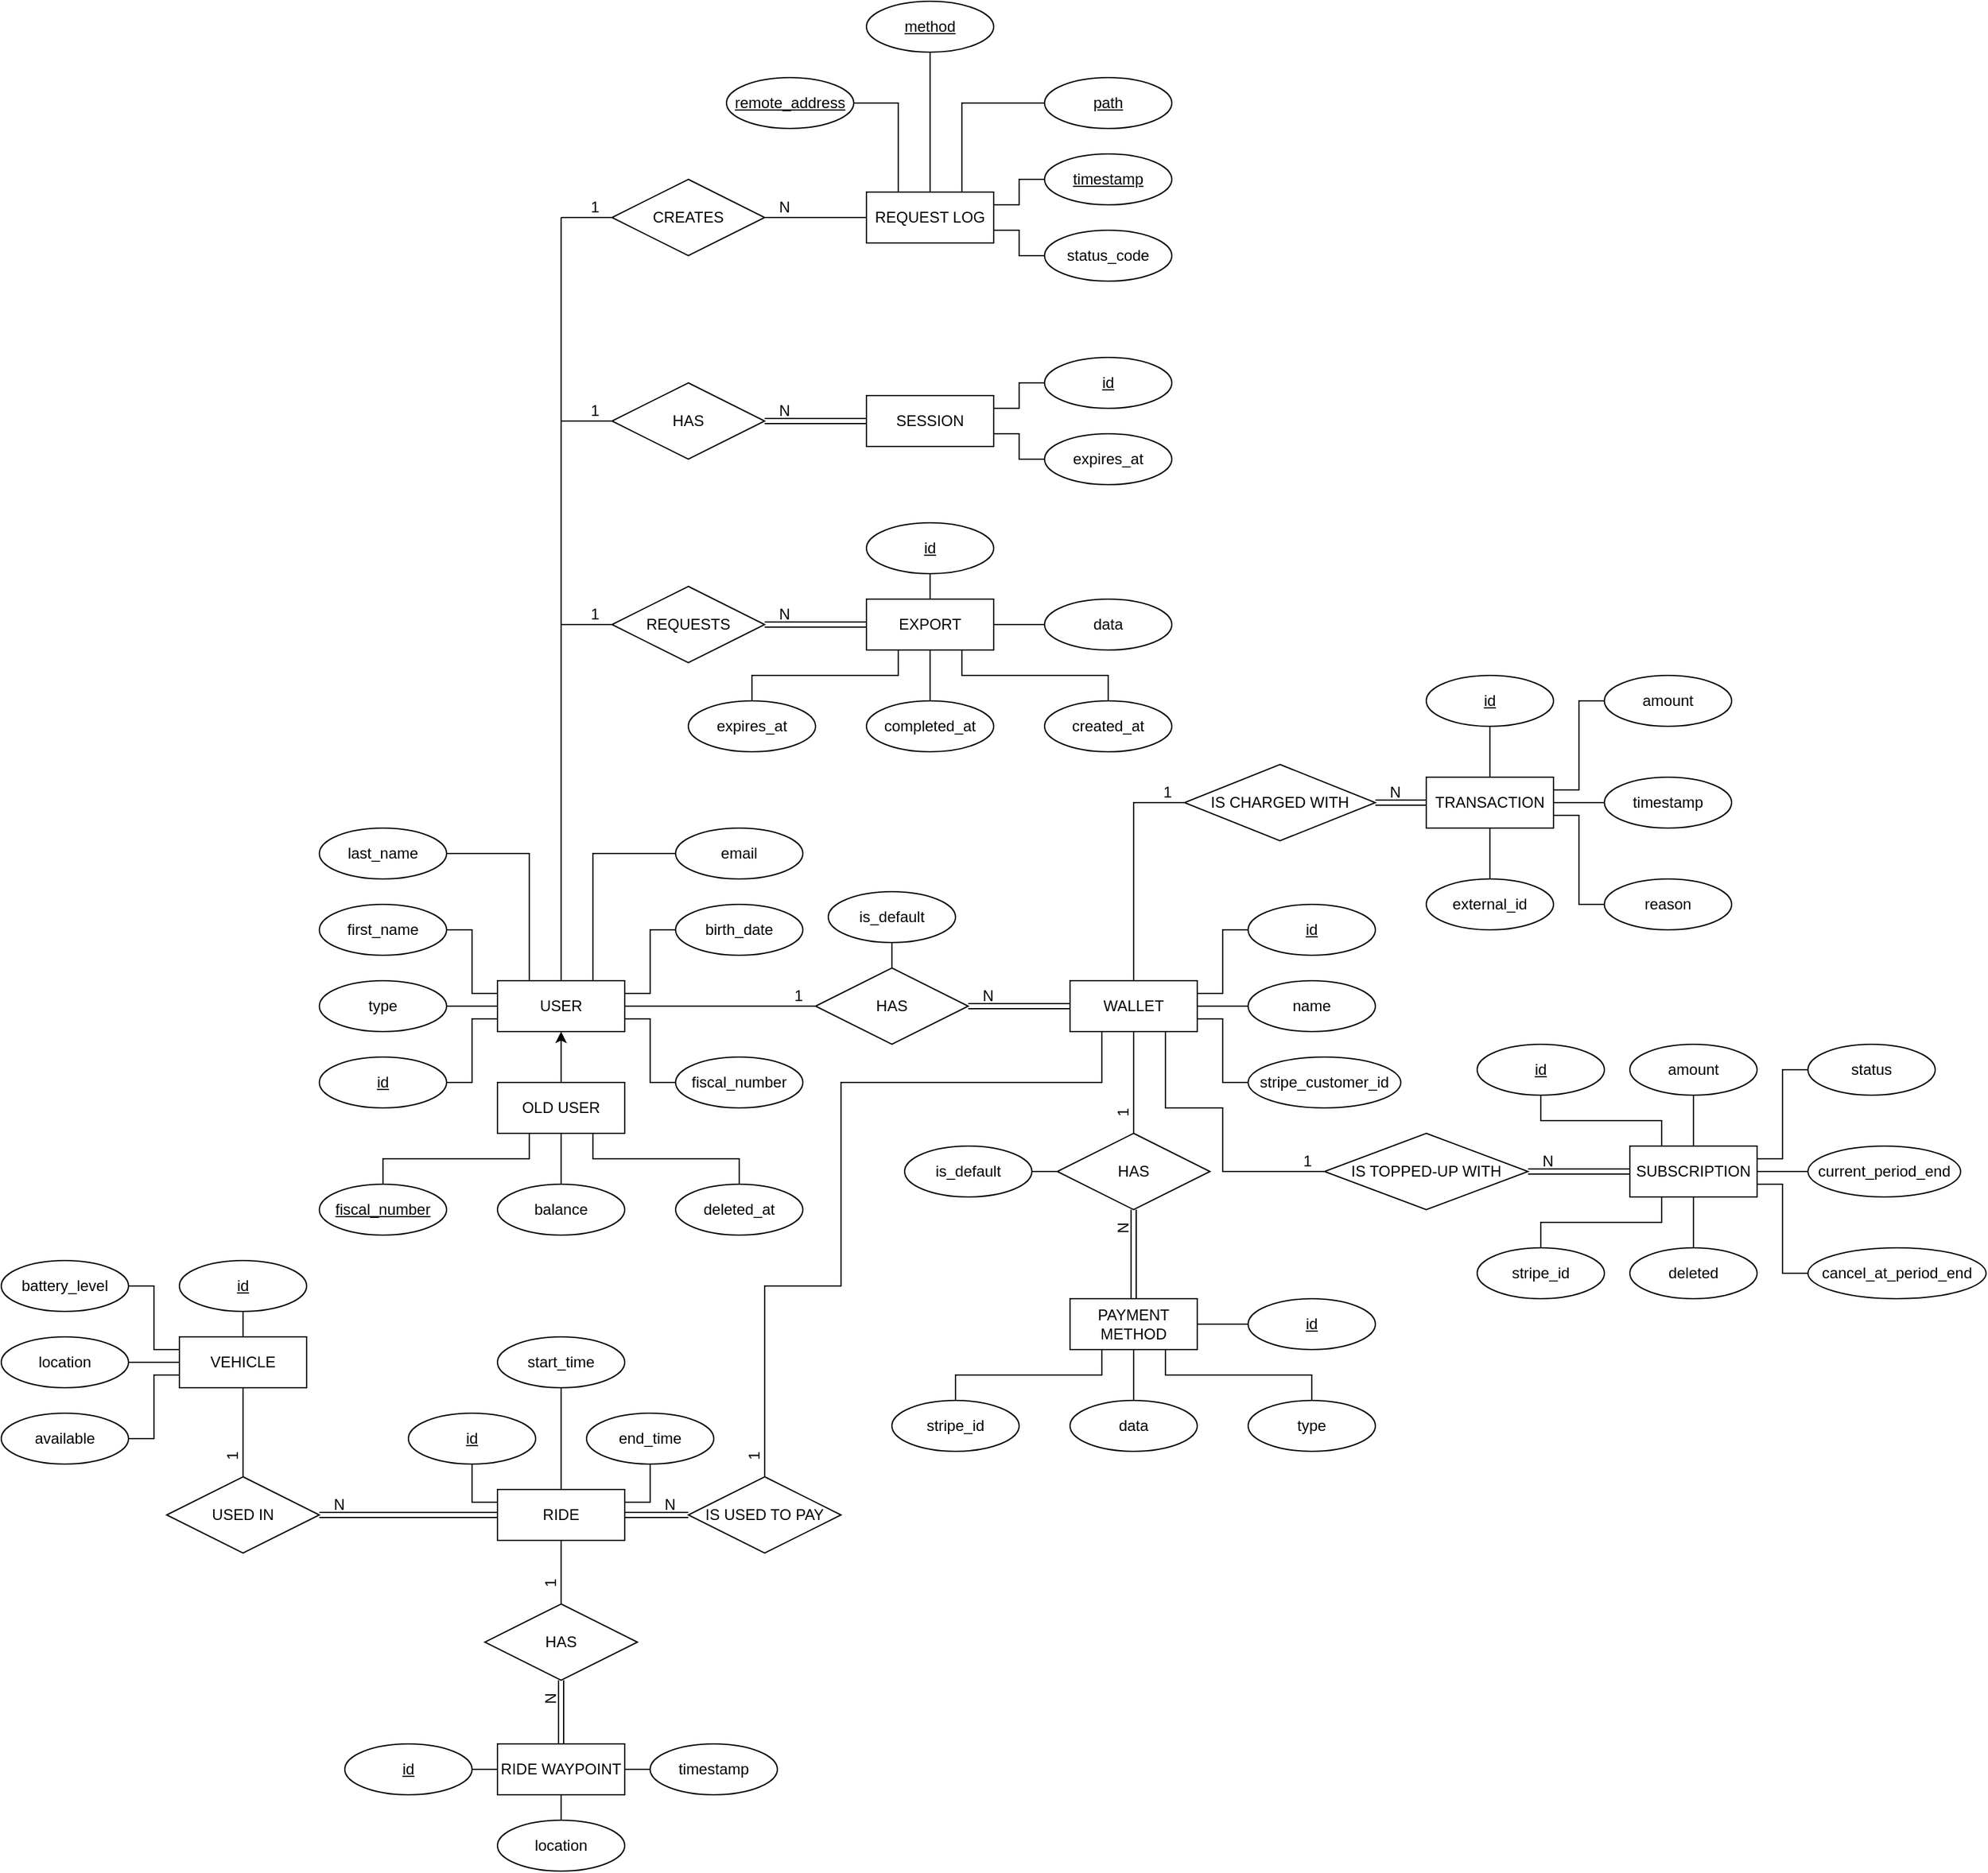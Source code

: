 <mxfile version="14.6.9" type="device"><diagram id="IIqeD0nPEndHyYTgDCQm" name="ERD"><mxGraphModel dx="2272" dy="1894" grid="1" gridSize="10" guides="1" tooltips="1" connect="1" arrows="1" fold="1" page="1" pageScale="1" pageWidth="850" pageHeight="1100" math="0" shadow="0"><root><mxCell id="0"/><mxCell id="1" parent="0"/><mxCell id="felmJrPJaM8QbkLDC-SH-73" style="edgeStyle=orthogonalEdgeStyle;rounded=0;orthogonalLoop=1;jettySize=auto;html=1;exitX=0.5;exitY=0;exitDx=0;exitDy=0;endArrow=none;endFill=0;" parent="1" source="felmJrPJaM8QbkLDC-SH-2" edge="1"><mxGeometry relative="1" as="geometry"><mxPoint x="400" y="-160" as="targetPoint"/></mxGeometry></mxCell><mxCell id="felmJrPJaM8QbkLDC-SH-2" value="USER" style="whiteSpace=wrap;html=1;align=center;" parent="1" vertex="1"><mxGeometry x="350" y="440" width="100" height="40" as="geometry"/></mxCell><mxCell id="felmJrPJaM8QbkLDC-SH-14" style="edgeStyle=orthogonalEdgeStyle;rounded=0;orthogonalLoop=1;jettySize=auto;html=1;exitX=0.5;exitY=0;exitDx=0;exitDy=0;entryX=0.5;entryY=1;entryDx=0;entryDy=0;" parent="1" source="felmJrPJaM8QbkLDC-SH-12" target="felmJrPJaM8QbkLDC-SH-2" edge="1"><mxGeometry relative="1" as="geometry"/></mxCell><mxCell id="felmJrPJaM8QbkLDC-SH-12" value="OLD USER" style="whiteSpace=wrap;html=1;align=center;" parent="1" vertex="1"><mxGeometry x="350" y="520" width="100" height="40" as="geometry"/></mxCell><mxCell id="felmJrPJaM8QbkLDC-SH-16" style="edgeStyle=orthogonalEdgeStyle;rounded=0;orthogonalLoop=1;jettySize=auto;html=1;exitX=1;exitY=0.5;exitDx=0;exitDy=0;entryX=0;entryY=0.5;entryDx=0;entryDy=0;endArrow=none;endFill=0;" parent="1" source="felmJrPJaM8QbkLDC-SH-15" target="felmJrPJaM8QbkLDC-SH-2" edge="1"><mxGeometry relative="1" as="geometry"/></mxCell><mxCell id="felmJrPJaM8QbkLDC-SH-15" value="type" style="ellipse;whiteSpace=wrap;html=1;align=center;" parent="1" vertex="1"><mxGeometry x="210" y="440" width="100" height="40" as="geometry"/></mxCell><mxCell id="felmJrPJaM8QbkLDC-SH-18" style="edgeStyle=orthogonalEdgeStyle;rounded=0;orthogonalLoop=1;jettySize=auto;html=1;exitX=1;exitY=0.5;exitDx=0;exitDy=0;entryX=0;entryY=0.25;entryDx=0;entryDy=0;endArrow=none;endFill=0;" parent="1" source="felmJrPJaM8QbkLDC-SH-17" target="felmJrPJaM8QbkLDC-SH-2" edge="1"><mxGeometry relative="1" as="geometry"/></mxCell><mxCell id="felmJrPJaM8QbkLDC-SH-17" value="first_name" style="ellipse;whiteSpace=wrap;html=1;align=center;" parent="1" vertex="1"><mxGeometry x="210" y="380" width="100" height="40" as="geometry"/></mxCell><mxCell id="felmJrPJaM8QbkLDC-SH-20" style="edgeStyle=orthogonalEdgeStyle;rounded=0;orthogonalLoop=1;jettySize=auto;html=1;exitX=1;exitY=0.5;exitDx=0;exitDy=0;entryX=0;entryY=0.75;entryDx=0;entryDy=0;endArrow=none;endFill=0;" parent="1" source="felmJrPJaM8QbkLDC-SH-19" target="felmJrPJaM8QbkLDC-SH-2" edge="1"><mxGeometry relative="1" as="geometry"/></mxCell><mxCell id="felmJrPJaM8QbkLDC-SH-19" value="id" style="ellipse;whiteSpace=wrap;html=1;align=center;fontStyle=4;" parent="1" vertex="1"><mxGeometry x="210" y="500" width="100" height="40" as="geometry"/></mxCell><mxCell id="felmJrPJaM8QbkLDC-SH-31" style="edgeStyle=orthogonalEdgeStyle;rounded=0;orthogonalLoop=1;jettySize=auto;html=1;exitX=1;exitY=0.5;exitDx=0;exitDy=0;entryX=0.25;entryY=0;entryDx=0;entryDy=0;endArrow=none;endFill=0;" parent="1" source="felmJrPJaM8QbkLDC-SH-21" target="felmJrPJaM8QbkLDC-SH-2" edge="1"><mxGeometry relative="1" as="geometry"/></mxCell><mxCell id="felmJrPJaM8QbkLDC-SH-21" value="last_name" style="ellipse;whiteSpace=wrap;html=1;align=center;" parent="1" vertex="1"><mxGeometry x="210" y="320" width="100" height="40" as="geometry"/></mxCell><mxCell id="felmJrPJaM8QbkLDC-SH-39" style="edgeStyle=orthogonalEdgeStyle;rounded=0;orthogonalLoop=1;jettySize=auto;html=1;exitX=0;exitY=0.5;exitDx=0;exitDy=0;entryX=0.75;entryY=0;entryDx=0;entryDy=0;endArrow=none;endFill=0;" parent="1" source="felmJrPJaM8QbkLDC-SH-22" target="felmJrPJaM8QbkLDC-SH-2" edge="1"><mxGeometry relative="1" as="geometry"/></mxCell><mxCell id="felmJrPJaM8QbkLDC-SH-22" value="email" style="ellipse;whiteSpace=wrap;html=1;align=center;" parent="1" vertex="1"><mxGeometry x="490" y="320" width="100" height="40" as="geometry"/></mxCell><mxCell id="felmJrPJaM8QbkLDC-SH-40" style="edgeStyle=orthogonalEdgeStyle;rounded=0;orthogonalLoop=1;jettySize=auto;html=1;exitX=0;exitY=0.5;exitDx=0;exitDy=0;entryX=1;entryY=0.25;entryDx=0;entryDy=0;endArrow=none;endFill=0;" parent="1" source="felmJrPJaM8QbkLDC-SH-23" target="felmJrPJaM8QbkLDC-SH-2" edge="1"><mxGeometry relative="1" as="geometry"><Array as="points"><mxPoint x="470" y="400"/><mxPoint x="470" y="450"/></Array></mxGeometry></mxCell><mxCell id="felmJrPJaM8QbkLDC-SH-23" value="birth_date" style="ellipse;whiteSpace=wrap;html=1;align=center;" parent="1" vertex="1"><mxGeometry x="490" y="380" width="100" height="40" as="geometry"/></mxCell><mxCell id="felmJrPJaM8QbkLDC-SH-30" style="edgeStyle=orthogonalEdgeStyle;rounded=0;orthogonalLoop=1;jettySize=auto;html=1;exitX=0;exitY=0.5;exitDx=0;exitDy=0;entryX=1;entryY=0.75;entryDx=0;entryDy=0;endArrow=none;endFill=0;" parent="1" source="felmJrPJaM8QbkLDC-SH-27" target="felmJrPJaM8QbkLDC-SH-2" edge="1"><mxGeometry relative="1" as="geometry"><Array as="points"><mxPoint x="470" y="520"/><mxPoint x="470" y="470"/></Array></mxGeometry></mxCell><mxCell id="felmJrPJaM8QbkLDC-SH-27" value="fiscal_number" style="ellipse;whiteSpace=wrap;html=1;align=center;" parent="1" vertex="1"><mxGeometry x="490" y="500" width="100" height="40" as="geometry"/></mxCell><mxCell id="felmJrPJaM8QbkLDC-SH-35" style="edgeStyle=orthogonalEdgeStyle;rounded=0;orthogonalLoop=1;jettySize=auto;html=1;entryX=0.25;entryY=1;entryDx=0;entryDy=0;endArrow=none;endFill=0;exitX=0.5;exitY=0;exitDx=0;exitDy=0;" parent="1" source="felmJrPJaM8QbkLDC-SH-38" target="felmJrPJaM8QbkLDC-SH-12" edge="1"><mxGeometry relative="1" as="geometry"><mxPoint x="210" y="570" as="sourcePoint"/><Array as="points"><mxPoint x="260" y="580"/><mxPoint x="375" y="580"/></Array></mxGeometry></mxCell><mxCell id="felmJrPJaM8QbkLDC-SH-36" style="edgeStyle=orthogonalEdgeStyle;rounded=0;orthogonalLoop=1;jettySize=auto;html=1;exitX=0.5;exitY=0;exitDx=0;exitDy=0;entryX=0.5;entryY=1;entryDx=0;entryDy=0;endArrow=none;endFill=0;" parent="1" source="felmJrPJaM8QbkLDC-SH-33" target="felmJrPJaM8QbkLDC-SH-12" edge="1"><mxGeometry relative="1" as="geometry"/></mxCell><mxCell id="felmJrPJaM8QbkLDC-SH-33" value="balance" style="ellipse;whiteSpace=wrap;html=1;align=center;" parent="1" vertex="1"><mxGeometry x="350" y="600" width="100" height="40" as="geometry"/></mxCell><mxCell id="felmJrPJaM8QbkLDC-SH-37" style="edgeStyle=orthogonalEdgeStyle;rounded=0;orthogonalLoop=1;jettySize=auto;html=1;exitX=0.5;exitY=0;exitDx=0;exitDy=0;entryX=0.75;entryY=1;entryDx=0;entryDy=0;endArrow=none;endFill=0;" parent="1" source="felmJrPJaM8QbkLDC-SH-34" target="felmJrPJaM8QbkLDC-SH-12" edge="1"><mxGeometry relative="1" as="geometry"/></mxCell><mxCell id="felmJrPJaM8QbkLDC-SH-34" value="deleted_at" style="ellipse;whiteSpace=wrap;html=1;align=center;" parent="1" vertex="1"><mxGeometry x="490" y="600" width="100" height="40" as="geometry"/></mxCell><mxCell id="felmJrPJaM8QbkLDC-SH-38" value="fiscal_number" style="ellipse;whiteSpace=wrap;html=1;align=center;fontStyle=4;" parent="1" vertex="1"><mxGeometry x="210" y="600" width="100" height="40" as="geometry"/></mxCell><mxCell id="felmJrPJaM8QbkLDC-SH-41" value="HAS" style="shape=rhombus;perimeter=rhombusPerimeter;whiteSpace=wrap;html=1;align=center;" parent="1" vertex="1"><mxGeometry x="600" y="430" width="120" height="60" as="geometry"/></mxCell><mxCell id="felmJrPJaM8QbkLDC-SH-42" value="" style="endArrow=none;html=1;rounded=0;exitX=1;exitY=0.5;exitDx=0;exitDy=0;entryX=0;entryY=0.5;entryDx=0;entryDy=0;" parent="1" source="felmJrPJaM8QbkLDC-SH-2" target="felmJrPJaM8QbkLDC-SH-41" edge="1"><mxGeometry relative="1" as="geometry"><mxPoint x="470" y="460" as="sourcePoint"/><mxPoint x="580" y="460" as="targetPoint"/></mxGeometry></mxCell><mxCell id="felmJrPJaM8QbkLDC-SH-43" value="1" style="resizable=0;html=1;align=right;verticalAlign=bottom;" parent="felmJrPJaM8QbkLDC-SH-42" connectable="0" vertex="1"><mxGeometry x="1" relative="1" as="geometry"><mxPoint x="-10" as="offset"/></mxGeometry></mxCell><mxCell id="felmJrPJaM8QbkLDC-SH-44" value="" style="shape=link;html=1;rounded=0;endArrow=none;endFill=0;entryX=1;entryY=0.5;entryDx=0;entryDy=0;exitX=0;exitY=0.5;exitDx=0;exitDy=0;" parent="1" source="felmJrPJaM8QbkLDC-SH-46" target="felmJrPJaM8QbkLDC-SH-41" edge="1"><mxGeometry relative="1" as="geometry"><mxPoint x="790" y="460" as="sourcePoint"/><mxPoint x="730" y="460" as="targetPoint"/></mxGeometry></mxCell><mxCell id="felmJrPJaM8QbkLDC-SH-45" value="N" style="resizable=0;html=1;align=right;verticalAlign=bottom;" parent="felmJrPJaM8QbkLDC-SH-44" connectable="0" vertex="1"><mxGeometry x="1" relative="1" as="geometry"><mxPoint x="20" as="offset"/></mxGeometry></mxCell><mxCell id="felmJrPJaM8QbkLDC-SH-46" value="WALLET" style="whiteSpace=wrap;html=1;align=center;" parent="1" vertex="1"><mxGeometry x="800" y="440" width="100" height="40" as="geometry"/></mxCell><mxCell id="felmJrPJaM8QbkLDC-SH-48" style="edgeStyle=orthogonalEdgeStyle;rounded=0;orthogonalLoop=1;jettySize=auto;html=1;exitX=0.5;exitY=1;exitDx=0;exitDy=0;entryX=0.5;entryY=0;entryDx=0;entryDy=0;endArrow=none;endFill=0;" parent="1" source="felmJrPJaM8QbkLDC-SH-47" target="felmJrPJaM8QbkLDC-SH-41" edge="1"><mxGeometry relative="1" as="geometry"/></mxCell><mxCell id="felmJrPJaM8QbkLDC-SH-47" value="is_default" style="ellipse;whiteSpace=wrap;html=1;align=center;" parent="1" vertex="1"><mxGeometry x="610" y="370" width="100" height="40" as="geometry"/></mxCell><mxCell id="felmJrPJaM8QbkLDC-SH-52" style="edgeStyle=orthogonalEdgeStyle;rounded=0;orthogonalLoop=1;jettySize=auto;html=1;exitX=0;exitY=0.5;exitDx=0;exitDy=0;entryX=1;entryY=0.25;entryDx=0;entryDy=0;endArrow=none;endFill=0;" parent="1" source="felmJrPJaM8QbkLDC-SH-49" target="felmJrPJaM8QbkLDC-SH-46" edge="1"><mxGeometry relative="1" as="geometry"/></mxCell><mxCell id="felmJrPJaM8QbkLDC-SH-49" value="id" style="ellipse;whiteSpace=wrap;html=1;align=center;fontStyle=4;" parent="1" vertex="1"><mxGeometry x="940" y="380" width="100" height="40" as="geometry"/></mxCell><mxCell id="felmJrPJaM8QbkLDC-SH-53" style="edgeStyle=orthogonalEdgeStyle;rounded=0;orthogonalLoop=1;jettySize=auto;html=1;exitX=0;exitY=0.5;exitDx=0;exitDy=0;entryX=1;entryY=0.5;entryDx=0;entryDy=0;endArrow=none;endFill=0;" parent="1" source="felmJrPJaM8QbkLDC-SH-50" target="felmJrPJaM8QbkLDC-SH-46" edge="1"><mxGeometry relative="1" as="geometry"/></mxCell><mxCell id="felmJrPJaM8QbkLDC-SH-50" value="name" style="ellipse;whiteSpace=wrap;html=1;align=center;" parent="1" vertex="1"><mxGeometry x="940" y="440" width="100" height="40" as="geometry"/></mxCell><mxCell id="felmJrPJaM8QbkLDC-SH-54" style="edgeStyle=orthogonalEdgeStyle;rounded=0;orthogonalLoop=1;jettySize=auto;html=1;exitX=0;exitY=0.5;exitDx=0;exitDy=0;entryX=1;entryY=0.75;entryDx=0;entryDy=0;endArrow=none;endFill=0;" parent="1" source="felmJrPJaM8QbkLDC-SH-51" target="felmJrPJaM8QbkLDC-SH-46" edge="1"><mxGeometry relative="1" as="geometry"/></mxCell><mxCell id="felmJrPJaM8QbkLDC-SH-51" value="stripe_customer_id" style="ellipse;whiteSpace=wrap;html=1;align=center;" parent="1" vertex="1"><mxGeometry x="940" y="500" width="120" height="40" as="geometry"/></mxCell><mxCell id="felmJrPJaM8QbkLDC-SH-55" value="HAS" style="shape=rhombus;perimeter=rhombusPerimeter;whiteSpace=wrap;html=1;align=center;" parent="1" vertex="1"><mxGeometry x="790" y="560" width="120" height="60" as="geometry"/></mxCell><mxCell id="felmJrPJaM8QbkLDC-SH-56" value="" style="endArrow=none;html=1;rounded=0;exitX=0.5;exitY=1;exitDx=0;exitDy=0;entryX=0.5;entryY=0;entryDx=0;entryDy=0;" parent="1" source="felmJrPJaM8QbkLDC-SH-46" target="felmJrPJaM8QbkLDC-SH-55" edge="1"><mxGeometry relative="1" as="geometry"><mxPoint x="1020" y="280" as="sourcePoint"/><mxPoint x="860" y="280" as="targetPoint"/></mxGeometry></mxCell><mxCell id="felmJrPJaM8QbkLDC-SH-57" value="1" style="resizable=0;html=1;align=right;verticalAlign=bottom;rotation=-90;" parent="felmJrPJaM8QbkLDC-SH-56" connectable="0" vertex="1"><mxGeometry x="1" relative="1" as="geometry"><mxPoint y="-20" as="offset"/></mxGeometry></mxCell><mxCell id="felmJrPJaM8QbkLDC-SH-58" value="" style="shape=link;html=1;rounded=0;endArrow=none;endFill=0;entryX=0.5;entryY=1;entryDx=0;entryDy=0;exitX=0.5;exitY=0;exitDx=0;exitDy=0;" parent="1" source="felmJrPJaM8QbkLDC-SH-60" target="felmJrPJaM8QbkLDC-SH-55" edge="1"><mxGeometry relative="1" as="geometry"><mxPoint x="850" y="670" as="sourcePoint"/><mxPoint x="900" y="670" as="targetPoint"/></mxGeometry></mxCell><mxCell id="felmJrPJaM8QbkLDC-SH-59" value="N" style="resizable=0;html=1;align=right;verticalAlign=bottom;direction=south;rotation=-90;" parent="felmJrPJaM8QbkLDC-SH-58" connectable="0" vertex="1"><mxGeometry x="1" relative="1" as="geometry"><mxPoint y="10" as="offset"/></mxGeometry></mxCell><mxCell id="felmJrPJaM8QbkLDC-SH-60" value="PAYMENT METHOD" style="whiteSpace=wrap;html=1;align=center;" parent="1" vertex="1"><mxGeometry x="800" y="690" width="100" height="40" as="geometry"/></mxCell><mxCell id="felmJrPJaM8QbkLDC-SH-62" style="edgeStyle=orthogonalEdgeStyle;rounded=0;orthogonalLoop=1;jettySize=auto;html=1;exitX=1;exitY=0.5;exitDx=0;exitDy=0;entryX=0;entryY=0.5;entryDx=0;entryDy=0;endArrow=none;endFill=0;" parent="1" source="felmJrPJaM8QbkLDC-SH-61" target="felmJrPJaM8QbkLDC-SH-55" edge="1"><mxGeometry relative="1" as="geometry"/></mxCell><mxCell id="felmJrPJaM8QbkLDC-SH-61" value="is_default" style="ellipse;whiteSpace=wrap;html=1;align=center;" parent="1" vertex="1"><mxGeometry x="670" y="570" width="100" height="40" as="geometry"/></mxCell><mxCell id="felmJrPJaM8QbkLDC-SH-72" style="edgeStyle=orthogonalEdgeStyle;rounded=0;orthogonalLoop=1;jettySize=auto;html=1;exitX=0;exitY=0.5;exitDx=0;exitDy=0;entryX=1;entryY=0.5;entryDx=0;entryDy=0;endArrow=none;endFill=0;" parent="1" source="felmJrPJaM8QbkLDC-SH-63" target="felmJrPJaM8QbkLDC-SH-60" edge="1"><mxGeometry relative="1" as="geometry"/></mxCell><mxCell id="felmJrPJaM8QbkLDC-SH-63" value="id" style="ellipse;whiteSpace=wrap;html=1;align=center;fontStyle=4;" parent="1" vertex="1"><mxGeometry x="940" y="690" width="100" height="40" as="geometry"/></mxCell><mxCell id="felmJrPJaM8QbkLDC-SH-71" style="edgeStyle=orthogonalEdgeStyle;rounded=0;orthogonalLoop=1;jettySize=auto;html=1;exitX=0.5;exitY=0;exitDx=0;exitDy=0;entryX=0.75;entryY=1;entryDx=0;entryDy=0;endArrow=none;endFill=0;" parent="1" source="felmJrPJaM8QbkLDC-SH-64" target="felmJrPJaM8QbkLDC-SH-60" edge="1"><mxGeometry relative="1" as="geometry"/></mxCell><mxCell id="felmJrPJaM8QbkLDC-SH-64" value="type" style="ellipse;whiteSpace=wrap;html=1;align=center;" parent="1" vertex="1"><mxGeometry x="940" y="770" width="100" height="40" as="geometry"/></mxCell><mxCell id="felmJrPJaM8QbkLDC-SH-70" style="edgeStyle=orthogonalEdgeStyle;rounded=0;orthogonalLoop=1;jettySize=auto;html=1;exitX=0.5;exitY=0;exitDx=0;exitDy=0;entryX=0.5;entryY=1;entryDx=0;entryDy=0;endArrow=none;endFill=0;" parent="1" source="felmJrPJaM8QbkLDC-SH-67" target="felmJrPJaM8QbkLDC-SH-60" edge="1"><mxGeometry relative="1" as="geometry"/></mxCell><mxCell id="felmJrPJaM8QbkLDC-SH-67" value="data" style="ellipse;whiteSpace=wrap;html=1;align=center;" parent="1" vertex="1"><mxGeometry x="800" y="770" width="100" height="40" as="geometry"/></mxCell><mxCell id="felmJrPJaM8QbkLDC-SH-69" style="edgeStyle=orthogonalEdgeStyle;rounded=0;orthogonalLoop=1;jettySize=auto;html=1;exitX=0.5;exitY=0;exitDx=0;exitDy=0;entryX=0.25;entryY=1;entryDx=0;entryDy=0;endArrow=none;endFill=0;" parent="1" source="felmJrPJaM8QbkLDC-SH-68" target="felmJrPJaM8QbkLDC-SH-60" edge="1"><mxGeometry relative="1" as="geometry"/></mxCell><mxCell id="felmJrPJaM8QbkLDC-SH-68" value="stripe_id" style="ellipse;whiteSpace=wrap;html=1;align=center;" parent="1" vertex="1"><mxGeometry x="660" y="770" width="100" height="40" as="geometry"/></mxCell><mxCell id="felmJrPJaM8QbkLDC-SH-74" value="REQUESTS" style="shape=rhombus;perimeter=rhombusPerimeter;whiteSpace=wrap;html=1;align=center;" parent="1" vertex="1"><mxGeometry x="440" y="130" width="120" height="60" as="geometry"/></mxCell><mxCell id="felmJrPJaM8QbkLDC-SH-75" value="HAS" style="shape=rhombus;perimeter=rhombusPerimeter;whiteSpace=wrap;html=1;align=center;" parent="1" vertex="1"><mxGeometry x="440" y="-30" width="120" height="60" as="geometry"/></mxCell><mxCell id="felmJrPJaM8QbkLDC-SH-76" value="CREATES" style="shape=rhombus;perimeter=rhombusPerimeter;whiteSpace=wrap;html=1;align=center;" parent="1" vertex="1"><mxGeometry x="440" y="-190" width="120" height="60" as="geometry"/></mxCell><mxCell id="felmJrPJaM8QbkLDC-SH-77" value="" style="endArrow=none;html=1;rounded=0;entryX=0;entryY=0.5;entryDx=0;entryDy=0;" parent="1" target="felmJrPJaM8QbkLDC-SH-76" edge="1"><mxGeometry relative="1" as="geometry"><mxPoint x="400" y="-160" as="sourcePoint"/><mxPoint x="370" y="-270" as="targetPoint"/></mxGeometry></mxCell><mxCell id="felmJrPJaM8QbkLDC-SH-78" value="1" style="resizable=0;html=1;align=right;verticalAlign=bottom;" parent="felmJrPJaM8QbkLDC-SH-77" connectable="0" vertex="1"><mxGeometry x="1" relative="1" as="geometry"><mxPoint x="-10" as="offset"/></mxGeometry></mxCell><mxCell id="felmJrPJaM8QbkLDC-SH-79" value="" style="endArrow=none;html=1;rounded=0;entryX=0;entryY=0.5;entryDx=0;entryDy=0;" parent="1" target="felmJrPJaM8QbkLDC-SH-75" edge="1"><mxGeometry relative="1" as="geometry"><mxPoint x="400" as="sourcePoint"/><mxPoint x="350" y="-80" as="targetPoint"/></mxGeometry></mxCell><mxCell id="felmJrPJaM8QbkLDC-SH-80" value="1" style="resizable=0;html=1;align=right;verticalAlign=bottom;" parent="felmJrPJaM8QbkLDC-SH-79" connectable="0" vertex="1"><mxGeometry x="1" relative="1" as="geometry"><mxPoint x="-10" as="offset"/></mxGeometry></mxCell><mxCell id="felmJrPJaM8QbkLDC-SH-81" value="" style="endArrow=none;html=1;rounded=0;entryX=0;entryY=0.5;entryDx=0;entryDy=0;" parent="1" target="felmJrPJaM8QbkLDC-SH-74" edge="1"><mxGeometry relative="1" as="geometry"><mxPoint x="400" y="160" as="sourcePoint"/><mxPoint x="390" y="170" as="targetPoint"/></mxGeometry></mxCell><mxCell id="felmJrPJaM8QbkLDC-SH-82" value="1" style="resizable=0;html=1;align=right;verticalAlign=bottom;" parent="felmJrPJaM8QbkLDC-SH-81" connectable="0" vertex="1"><mxGeometry x="1" relative="1" as="geometry"><mxPoint x="-10" as="offset"/></mxGeometry></mxCell><mxCell id="felmJrPJaM8QbkLDC-SH-83" value="REQUEST LOG" style="whiteSpace=wrap;html=1;align=center;" parent="1" vertex="1"><mxGeometry x="640" y="-180" width="100" height="40" as="geometry"/></mxCell><mxCell id="felmJrPJaM8QbkLDC-SH-84" value="SESSION" style="whiteSpace=wrap;html=1;align=center;" parent="1" vertex="1"><mxGeometry x="640" y="-20" width="100" height="40" as="geometry"/></mxCell><mxCell id="felmJrPJaM8QbkLDC-SH-85" value="EXPORT" style="whiteSpace=wrap;html=1;align=center;" parent="1" vertex="1"><mxGeometry x="640" y="140" width="100" height="40" as="geometry"/></mxCell><mxCell id="felmJrPJaM8QbkLDC-SH-86" value="" style="endArrow=none;html=1;rounded=0;entryX=1;entryY=0.5;entryDx=0;entryDy=0;exitX=0;exitY=0.5;exitDx=0;exitDy=0;" parent="1" source="felmJrPJaM8QbkLDC-SH-83" target="felmJrPJaM8QbkLDC-SH-76" edge="1"><mxGeometry relative="1" as="geometry"><mxPoint x="700" y="-220" as="sourcePoint"/><mxPoint x="540" y="-220" as="targetPoint"/></mxGeometry></mxCell><mxCell id="felmJrPJaM8QbkLDC-SH-87" value="N" style="resizable=0;html=1;align=right;verticalAlign=bottom;" parent="felmJrPJaM8QbkLDC-SH-86" connectable="0" vertex="1"><mxGeometry x="1" relative="1" as="geometry"><mxPoint x="20" as="offset"/></mxGeometry></mxCell><mxCell id="felmJrPJaM8QbkLDC-SH-88" value="" style="shape=link;html=1;rounded=0;endArrow=none;endFill=0;entryX=1;entryY=0.5;entryDx=0;entryDy=0;exitX=0;exitY=0.5;exitDx=0;exitDy=0;" parent="1" source="felmJrPJaM8QbkLDC-SH-84" target="felmJrPJaM8QbkLDC-SH-75" edge="1"><mxGeometry relative="1" as="geometry"><mxPoint x="630" y="60" as="sourcePoint"/><mxPoint x="470" y="60" as="targetPoint"/></mxGeometry></mxCell><mxCell id="felmJrPJaM8QbkLDC-SH-89" value="N" style="resizable=0;html=1;align=right;verticalAlign=bottom;direction=south;" parent="felmJrPJaM8QbkLDC-SH-88" connectable="0" vertex="1"><mxGeometry x="1" relative="1" as="geometry"><mxPoint x="20" as="offset"/></mxGeometry></mxCell><mxCell id="felmJrPJaM8QbkLDC-SH-90" value="" style="shape=link;html=1;rounded=0;endArrow=none;endFill=0;entryX=1;entryY=0.5;entryDx=0;entryDy=0;exitX=0;exitY=0.5;exitDx=0;exitDy=0;" parent="1" source="felmJrPJaM8QbkLDC-SH-85" target="felmJrPJaM8QbkLDC-SH-74" edge="1"><mxGeometry relative="1" as="geometry"><mxPoint x="660" y="240" as="sourcePoint"/><mxPoint x="500" y="240" as="targetPoint"/></mxGeometry></mxCell><mxCell id="felmJrPJaM8QbkLDC-SH-91" value="N" style="resizable=0;html=1;align=right;verticalAlign=bottom;" parent="felmJrPJaM8QbkLDC-SH-90" connectable="0" vertex="1"><mxGeometry x="1" relative="1" as="geometry"><mxPoint x="20" as="offset"/></mxGeometry></mxCell><mxCell id="felmJrPJaM8QbkLDC-SH-93" style="edgeStyle=orthogonalEdgeStyle;rounded=0;orthogonalLoop=1;jettySize=auto;html=1;exitX=0;exitY=0.5;exitDx=0;exitDy=0;entryX=1;entryY=0.25;entryDx=0;entryDy=0;endArrow=none;endFill=0;" parent="1" source="felmJrPJaM8QbkLDC-SH-92" target="felmJrPJaM8QbkLDC-SH-84" edge="1"><mxGeometry relative="1" as="geometry"/></mxCell><mxCell id="felmJrPJaM8QbkLDC-SH-92" value="id" style="ellipse;whiteSpace=wrap;html=1;align=center;fontStyle=4;" parent="1" vertex="1"><mxGeometry x="780" y="-50" width="100" height="40" as="geometry"/></mxCell><mxCell id="felmJrPJaM8QbkLDC-SH-95" style="edgeStyle=orthogonalEdgeStyle;rounded=0;orthogonalLoop=1;jettySize=auto;html=1;exitX=0;exitY=0.5;exitDx=0;exitDy=0;entryX=1;entryY=0.75;entryDx=0;entryDy=0;endArrow=none;endFill=0;" parent="1" source="felmJrPJaM8QbkLDC-SH-94" target="felmJrPJaM8QbkLDC-SH-84" edge="1"><mxGeometry relative="1" as="geometry"/></mxCell><mxCell id="felmJrPJaM8QbkLDC-SH-94" value="expires_at" style="ellipse;whiteSpace=wrap;html=1;align=center;" parent="1" vertex="1"><mxGeometry x="780" y="10" width="100" height="40" as="geometry"/></mxCell><mxCell id="felmJrPJaM8QbkLDC-SH-97" style="edgeStyle=orthogonalEdgeStyle;rounded=0;orthogonalLoop=1;jettySize=auto;html=1;exitX=0.5;exitY=1;exitDx=0;exitDy=0;entryX=0.5;entryY=0;entryDx=0;entryDy=0;endArrow=none;endFill=0;" parent="1" source="felmJrPJaM8QbkLDC-SH-96" target="felmJrPJaM8QbkLDC-SH-85" edge="1"><mxGeometry relative="1" as="geometry"/></mxCell><mxCell id="felmJrPJaM8QbkLDC-SH-96" value="id" style="ellipse;whiteSpace=wrap;html=1;align=center;fontStyle=4;" parent="1" vertex="1"><mxGeometry x="640" y="80" width="100" height="40" as="geometry"/></mxCell><mxCell id="felmJrPJaM8QbkLDC-SH-108" style="edgeStyle=orthogonalEdgeStyle;rounded=0;orthogonalLoop=1;jettySize=auto;html=1;exitX=1;exitY=0.5;exitDx=0;exitDy=0;entryX=0.25;entryY=0;entryDx=0;entryDy=0;endArrow=none;endFill=0;" parent="1" source="felmJrPJaM8QbkLDC-SH-98" target="felmJrPJaM8QbkLDC-SH-83" edge="1"><mxGeometry relative="1" as="geometry"/></mxCell><mxCell id="felmJrPJaM8QbkLDC-SH-98" value="remote_address" style="ellipse;whiteSpace=wrap;html=1;align=center;fontStyle=4;" parent="1" vertex="1"><mxGeometry x="530" y="-270" width="100" height="40" as="geometry"/></mxCell><mxCell id="felmJrPJaM8QbkLDC-SH-112" style="edgeStyle=orthogonalEdgeStyle;rounded=0;orthogonalLoop=1;jettySize=auto;html=1;exitX=0;exitY=0.5;exitDx=0;exitDy=0;entryX=1;entryY=0.25;entryDx=0;entryDy=0;endArrow=none;endFill=0;" parent="1" source="felmJrPJaM8QbkLDC-SH-99" target="felmJrPJaM8QbkLDC-SH-83" edge="1"><mxGeometry relative="1" as="geometry"/></mxCell><mxCell id="felmJrPJaM8QbkLDC-SH-99" value="timestamp" style="ellipse;whiteSpace=wrap;html=1;align=center;fontStyle=4;" parent="1" vertex="1"><mxGeometry x="780" y="-210" width="100" height="40" as="geometry"/></mxCell><mxCell id="felmJrPJaM8QbkLDC-SH-110" style="edgeStyle=orthogonalEdgeStyle;rounded=0;orthogonalLoop=1;jettySize=auto;html=1;exitX=0.5;exitY=1;exitDx=0;exitDy=0;entryX=0.5;entryY=0;entryDx=0;entryDy=0;endArrow=none;endFill=0;" parent="1" source="felmJrPJaM8QbkLDC-SH-100" target="felmJrPJaM8QbkLDC-SH-83" edge="1"><mxGeometry relative="1" as="geometry"/></mxCell><mxCell id="felmJrPJaM8QbkLDC-SH-100" value="method" style="ellipse;whiteSpace=wrap;html=1;align=center;fontStyle=4;" parent="1" vertex="1"><mxGeometry x="640" y="-330" width="100" height="40" as="geometry"/></mxCell><mxCell id="felmJrPJaM8QbkLDC-SH-111" style="edgeStyle=orthogonalEdgeStyle;rounded=0;orthogonalLoop=1;jettySize=auto;html=1;exitX=0;exitY=0.5;exitDx=0;exitDy=0;entryX=0.75;entryY=0;entryDx=0;entryDy=0;endArrow=none;endFill=0;" parent="1" source="felmJrPJaM8QbkLDC-SH-101" target="felmJrPJaM8QbkLDC-SH-83" edge="1"><mxGeometry relative="1" as="geometry"/></mxCell><mxCell id="felmJrPJaM8QbkLDC-SH-101" value="path" style="ellipse;whiteSpace=wrap;html=1;align=center;fontStyle=4;" parent="1" vertex="1"><mxGeometry x="780" y="-270" width="100" height="40" as="geometry"/></mxCell><mxCell id="felmJrPJaM8QbkLDC-SH-113" style="edgeStyle=orthogonalEdgeStyle;rounded=0;orthogonalLoop=1;jettySize=auto;html=1;exitX=0;exitY=0.5;exitDx=0;exitDy=0;entryX=1;entryY=0.75;entryDx=0;entryDy=0;endArrow=none;endFill=0;" parent="1" source="felmJrPJaM8QbkLDC-SH-103" target="felmJrPJaM8QbkLDC-SH-83" edge="1"><mxGeometry relative="1" as="geometry"/></mxCell><mxCell id="felmJrPJaM8QbkLDC-SH-103" value="status_code" style="ellipse;whiteSpace=wrap;html=1;align=center;" parent="1" vertex="1"><mxGeometry x="780" y="-150" width="100" height="40" as="geometry"/></mxCell><mxCell id="felmJrPJaM8QbkLDC-SH-115" style="edgeStyle=orthogonalEdgeStyle;rounded=0;orthogonalLoop=1;jettySize=auto;html=1;exitX=0;exitY=0.5;exitDx=0;exitDy=0;entryX=1;entryY=0.5;entryDx=0;entryDy=0;endArrow=none;endFill=0;" parent="1" source="felmJrPJaM8QbkLDC-SH-114" target="felmJrPJaM8QbkLDC-SH-85" edge="1"><mxGeometry relative="1" as="geometry"/></mxCell><mxCell id="felmJrPJaM8QbkLDC-SH-114" value="data" style="ellipse;whiteSpace=wrap;html=1;align=center;" parent="1" vertex="1"><mxGeometry x="780" y="140" width="100" height="40" as="geometry"/></mxCell><mxCell id="felmJrPJaM8QbkLDC-SH-119" style="edgeStyle=orthogonalEdgeStyle;rounded=0;orthogonalLoop=1;jettySize=auto;html=1;exitX=0.5;exitY=0;exitDx=0;exitDy=0;entryX=0.75;entryY=1;entryDx=0;entryDy=0;endArrow=none;endFill=0;" parent="1" source="felmJrPJaM8QbkLDC-SH-116" target="felmJrPJaM8QbkLDC-SH-85" edge="1"><mxGeometry relative="1" as="geometry"/></mxCell><mxCell id="felmJrPJaM8QbkLDC-SH-116" value="created_at" style="ellipse;whiteSpace=wrap;html=1;align=center;" parent="1" vertex="1"><mxGeometry x="780" y="220" width="100" height="40" as="geometry"/></mxCell><mxCell id="felmJrPJaM8QbkLDC-SH-120" style="edgeStyle=orthogonalEdgeStyle;rounded=0;orthogonalLoop=1;jettySize=auto;html=1;exitX=0.5;exitY=0;exitDx=0;exitDy=0;entryX=0.5;entryY=1;entryDx=0;entryDy=0;endArrow=none;endFill=0;" parent="1" source="felmJrPJaM8QbkLDC-SH-117" target="felmJrPJaM8QbkLDC-SH-85" edge="1"><mxGeometry relative="1" as="geometry"/></mxCell><mxCell id="felmJrPJaM8QbkLDC-SH-117" value="completed_at" style="ellipse;whiteSpace=wrap;html=1;align=center;" parent="1" vertex="1"><mxGeometry x="640" y="220" width="100" height="40" as="geometry"/></mxCell><mxCell id="felmJrPJaM8QbkLDC-SH-121" style="edgeStyle=orthogonalEdgeStyle;rounded=0;orthogonalLoop=1;jettySize=auto;html=1;exitX=0.5;exitY=0;exitDx=0;exitDy=0;entryX=0.25;entryY=1;entryDx=0;entryDy=0;endArrow=none;endFill=0;" parent="1" source="felmJrPJaM8QbkLDC-SH-118" target="felmJrPJaM8QbkLDC-SH-85" edge="1"><mxGeometry relative="1" as="geometry"/></mxCell><mxCell id="felmJrPJaM8QbkLDC-SH-118" value="expires_at" style="ellipse;whiteSpace=wrap;html=1;align=center;" parent="1" vertex="1"><mxGeometry x="500" y="220" width="100" height="40" as="geometry"/></mxCell><mxCell id="vjYIX1wZF5U249_Y7x2o-1" value="TRANSACTION" style="whiteSpace=wrap;html=1;align=center;" vertex="1" parent="1"><mxGeometry x="1080" y="280" width="100" height="40" as="geometry"/></mxCell><mxCell id="vjYIX1wZF5U249_Y7x2o-2" value="IS CHARGED WITH" style="shape=rhombus;perimeter=rhombusPerimeter;whiteSpace=wrap;html=1;align=center;" vertex="1" parent="1"><mxGeometry x="890" y="270" width="150" height="60" as="geometry"/></mxCell><mxCell id="vjYIX1wZF5U249_Y7x2o-3" value="" style="endArrow=none;html=1;rounded=0;exitX=0.5;exitY=0;exitDx=0;exitDy=0;entryX=0;entryY=0.5;entryDx=0;entryDy=0;" edge="1" parent="1" source="felmJrPJaM8QbkLDC-SH-46" target="vjYIX1wZF5U249_Y7x2o-2"><mxGeometry relative="1" as="geometry"><mxPoint x="920" y="260" as="sourcePoint"/><mxPoint x="1080" y="260" as="targetPoint"/><Array as="points"><mxPoint x="850" y="300"/></Array></mxGeometry></mxCell><mxCell id="vjYIX1wZF5U249_Y7x2o-4" value="1" style="resizable=0;html=1;align=right;verticalAlign=bottom;" connectable="0" vertex="1" parent="vjYIX1wZF5U249_Y7x2o-3"><mxGeometry x="1" relative="1" as="geometry"><mxPoint x="-10" as="offset"/></mxGeometry></mxCell><mxCell id="vjYIX1wZF5U249_Y7x2o-5" value="" style="shape=link;html=1;rounded=0;exitX=0;exitY=0.5;exitDx=0;exitDy=0;entryX=1;entryY=0.5;entryDx=0;entryDy=0;" edge="1" parent="1" source="vjYIX1wZF5U249_Y7x2o-1" target="vjYIX1wZF5U249_Y7x2o-2"><mxGeometry relative="1" as="geometry"><mxPoint x="1080" y="260" as="sourcePoint"/><mxPoint x="920" y="260" as="targetPoint"/></mxGeometry></mxCell><mxCell id="vjYIX1wZF5U249_Y7x2o-6" value="N" style="resizable=0;html=1;align=right;verticalAlign=bottom;" connectable="0" vertex="1" parent="vjYIX1wZF5U249_Y7x2o-5"><mxGeometry x="1" relative="1" as="geometry"><mxPoint x="20" as="offset"/></mxGeometry></mxCell><mxCell id="vjYIX1wZF5U249_Y7x2o-13" style="edgeStyle=orthogonalEdgeStyle;rounded=0;orthogonalLoop=1;jettySize=auto;html=1;exitX=0.5;exitY=1;exitDx=0;exitDy=0;entryX=0.5;entryY=0;entryDx=0;entryDy=0;endArrow=none;endFill=0;" edge="1" parent="1" source="vjYIX1wZF5U249_Y7x2o-7" target="vjYIX1wZF5U249_Y7x2o-1"><mxGeometry relative="1" as="geometry"/></mxCell><mxCell id="vjYIX1wZF5U249_Y7x2o-7" value="id" style="ellipse;whiteSpace=wrap;html=1;align=center;fontStyle=4;" vertex="1" parent="1"><mxGeometry x="1080" y="200" width="100" height="40" as="geometry"/></mxCell><mxCell id="vjYIX1wZF5U249_Y7x2o-16" style="edgeStyle=orthogonalEdgeStyle;rounded=0;orthogonalLoop=1;jettySize=auto;html=1;exitX=0;exitY=0.5;exitDx=0;exitDy=0;entryX=1;entryY=0.25;entryDx=0;entryDy=0;endArrow=none;endFill=0;" edge="1" parent="1" source="vjYIX1wZF5U249_Y7x2o-8" target="vjYIX1wZF5U249_Y7x2o-1"><mxGeometry relative="1" as="geometry"/></mxCell><mxCell id="vjYIX1wZF5U249_Y7x2o-8" value="amount" style="ellipse;whiteSpace=wrap;html=1;align=center;" vertex="1" parent="1"><mxGeometry x="1220" y="200" width="100" height="40" as="geometry"/></mxCell><mxCell id="vjYIX1wZF5U249_Y7x2o-14" style="edgeStyle=orthogonalEdgeStyle;rounded=0;orthogonalLoop=1;jettySize=auto;html=1;exitX=0;exitY=0.5;exitDx=0;exitDy=0;entryX=1;entryY=0.5;entryDx=0;entryDy=0;endArrow=none;endFill=0;" edge="1" parent="1" source="vjYIX1wZF5U249_Y7x2o-9" target="vjYIX1wZF5U249_Y7x2o-1"><mxGeometry relative="1" as="geometry"/></mxCell><mxCell id="vjYIX1wZF5U249_Y7x2o-9" value="timestamp" style="ellipse;whiteSpace=wrap;html=1;align=center;" vertex="1" parent="1"><mxGeometry x="1220" y="280" width="100" height="40" as="geometry"/></mxCell><mxCell id="vjYIX1wZF5U249_Y7x2o-17" style="edgeStyle=orthogonalEdgeStyle;rounded=0;orthogonalLoop=1;jettySize=auto;html=1;exitX=0;exitY=0.5;exitDx=0;exitDy=0;entryX=1;entryY=0.75;entryDx=0;entryDy=0;endArrow=none;endFill=0;" edge="1" parent="1" source="vjYIX1wZF5U249_Y7x2o-10" target="vjYIX1wZF5U249_Y7x2o-1"><mxGeometry relative="1" as="geometry"/></mxCell><mxCell id="vjYIX1wZF5U249_Y7x2o-10" value="reason" style="ellipse;whiteSpace=wrap;html=1;align=center;" vertex="1" parent="1"><mxGeometry x="1220" y="360" width="100" height="40" as="geometry"/></mxCell><mxCell id="vjYIX1wZF5U249_Y7x2o-15" style="edgeStyle=orthogonalEdgeStyle;rounded=0;orthogonalLoop=1;jettySize=auto;html=1;exitX=0.5;exitY=0;exitDx=0;exitDy=0;entryX=0.5;entryY=1;entryDx=0;entryDy=0;endArrow=none;endFill=0;" edge="1" parent="1" source="vjYIX1wZF5U249_Y7x2o-11" target="vjYIX1wZF5U249_Y7x2o-1"><mxGeometry relative="1" as="geometry"/></mxCell><mxCell id="vjYIX1wZF5U249_Y7x2o-11" value="external_id" style="ellipse;whiteSpace=wrap;html=1;align=center;" vertex="1" parent="1"><mxGeometry x="1080" y="360" width="100" height="40" as="geometry"/></mxCell><mxCell id="vjYIX1wZF5U249_Y7x2o-18" value="SUBSCRIPTION" style="whiteSpace=wrap;html=1;align=center;" vertex="1" parent="1"><mxGeometry x="1240" y="570" width="100" height="40" as="geometry"/></mxCell><mxCell id="vjYIX1wZF5U249_Y7x2o-19" value="IS TOPPED-UP WITH" style="shape=rhombus;perimeter=rhombusPerimeter;whiteSpace=wrap;html=1;align=center;" vertex="1" parent="1"><mxGeometry x="1000" y="560" width="160" height="60" as="geometry"/></mxCell><mxCell id="vjYIX1wZF5U249_Y7x2o-20" value="" style="endArrow=none;html=1;rounded=0;exitX=0.75;exitY=1;exitDx=0;exitDy=0;entryX=0;entryY=0.5;entryDx=0;entryDy=0;" edge="1" parent="1" source="felmJrPJaM8QbkLDC-SH-46" target="vjYIX1wZF5U249_Y7x2o-19"><mxGeometry relative="1" as="geometry"><mxPoint x="1090" y="460" as="sourcePoint"/><mxPoint x="1250" y="460" as="targetPoint"/><Array as="points"><mxPoint x="875" y="540"/><mxPoint x="920" y="540"/><mxPoint x="920" y="590"/></Array></mxGeometry></mxCell><mxCell id="vjYIX1wZF5U249_Y7x2o-21" value="1" style="resizable=0;html=1;align=right;verticalAlign=bottom;" connectable="0" vertex="1" parent="vjYIX1wZF5U249_Y7x2o-20"><mxGeometry x="1" relative="1" as="geometry"><mxPoint x="-10" as="offset"/></mxGeometry></mxCell><mxCell id="vjYIX1wZF5U249_Y7x2o-22" value="" style="shape=link;html=1;rounded=0;endArrow=none;endFill=0;exitX=0;exitY=0.5;exitDx=0;exitDy=0;entryX=1;entryY=0.5;entryDx=0;entryDy=0;" edge="1" parent="1" source="vjYIX1wZF5U249_Y7x2o-18" target="vjYIX1wZF5U249_Y7x2o-19"><mxGeometry relative="1" as="geometry"><mxPoint x="1250" y="460" as="sourcePoint"/><mxPoint x="1090" y="460" as="targetPoint"/></mxGeometry></mxCell><mxCell id="vjYIX1wZF5U249_Y7x2o-23" value="N" style="resizable=0;html=1;align=right;verticalAlign=bottom;" connectable="0" vertex="1" parent="vjYIX1wZF5U249_Y7x2o-22"><mxGeometry x="1" relative="1" as="geometry"><mxPoint x="20" as="offset"/></mxGeometry></mxCell><mxCell id="vjYIX1wZF5U249_Y7x2o-32" style="edgeStyle=orthogonalEdgeStyle;rounded=0;orthogonalLoop=1;jettySize=auto;html=1;exitX=0.5;exitY=1;exitDx=0;exitDy=0;entryX=0.25;entryY=0;entryDx=0;entryDy=0;endArrow=none;endFill=0;" edge="1" parent="1" source="vjYIX1wZF5U249_Y7x2o-24" target="vjYIX1wZF5U249_Y7x2o-18"><mxGeometry relative="1" as="geometry"/></mxCell><mxCell id="vjYIX1wZF5U249_Y7x2o-24" value="id" style="ellipse;whiteSpace=wrap;html=1;align=center;fontStyle=4;" vertex="1" parent="1"><mxGeometry x="1120" y="490" width="100" height="40" as="geometry"/></mxCell><mxCell id="vjYIX1wZF5U249_Y7x2o-35" style="edgeStyle=orthogonalEdgeStyle;rounded=0;orthogonalLoop=1;jettySize=auto;html=1;exitX=0.5;exitY=1;exitDx=0;exitDy=0;entryX=0.5;entryY=0;entryDx=0;entryDy=0;endArrow=none;endFill=0;" edge="1" parent="1" source="vjYIX1wZF5U249_Y7x2o-25" target="vjYIX1wZF5U249_Y7x2o-18"><mxGeometry relative="1" as="geometry"/></mxCell><mxCell id="vjYIX1wZF5U249_Y7x2o-25" value="amount" style="ellipse;whiteSpace=wrap;html=1;align=center;" vertex="1" parent="1"><mxGeometry x="1240" y="490" width="100" height="40" as="geometry"/></mxCell><mxCell id="vjYIX1wZF5U249_Y7x2o-34" style="edgeStyle=orthogonalEdgeStyle;rounded=0;orthogonalLoop=1;jettySize=auto;html=1;exitX=0;exitY=0.5;exitDx=0;exitDy=0;entryX=1;entryY=0.25;entryDx=0;entryDy=0;endArrow=none;endFill=0;" edge="1" parent="1" source="vjYIX1wZF5U249_Y7x2o-26" target="vjYIX1wZF5U249_Y7x2o-18"><mxGeometry relative="1" as="geometry"/></mxCell><mxCell id="vjYIX1wZF5U249_Y7x2o-26" value="status" style="ellipse;whiteSpace=wrap;html=1;align=center;" vertex="1" parent="1"><mxGeometry x="1380" y="490" width="100" height="40" as="geometry"/></mxCell><mxCell id="vjYIX1wZF5U249_Y7x2o-31" style="edgeStyle=orthogonalEdgeStyle;rounded=0;orthogonalLoop=1;jettySize=auto;html=1;exitX=0;exitY=0.5;exitDx=0;exitDy=0;entryX=1;entryY=0.5;entryDx=0;entryDy=0;endArrow=none;endFill=0;" edge="1" parent="1" source="vjYIX1wZF5U249_Y7x2o-27" target="vjYIX1wZF5U249_Y7x2o-18"><mxGeometry relative="1" as="geometry"/></mxCell><mxCell id="vjYIX1wZF5U249_Y7x2o-27" value="current_period_end" style="ellipse;whiteSpace=wrap;html=1;align=center;" vertex="1" parent="1"><mxGeometry x="1380" y="570" width="120" height="40" as="geometry"/></mxCell><mxCell id="vjYIX1wZF5U249_Y7x2o-38" style="edgeStyle=orthogonalEdgeStyle;rounded=0;orthogonalLoop=1;jettySize=auto;html=1;exitX=0;exitY=0.5;exitDx=0;exitDy=0;entryX=1;entryY=0.75;entryDx=0;entryDy=0;endArrow=none;endFill=0;" edge="1" parent="1" source="vjYIX1wZF5U249_Y7x2o-28" target="vjYIX1wZF5U249_Y7x2o-18"><mxGeometry relative="1" as="geometry"/></mxCell><mxCell id="vjYIX1wZF5U249_Y7x2o-28" value="cancel_at_period_end" style="ellipse;whiteSpace=wrap;html=1;align=center;" vertex="1" parent="1"><mxGeometry x="1380" y="650" width="140" height="40" as="geometry"/></mxCell><mxCell id="vjYIX1wZF5U249_Y7x2o-37" style="edgeStyle=orthogonalEdgeStyle;rounded=0;orthogonalLoop=1;jettySize=auto;html=1;exitX=0.5;exitY=0;exitDx=0;exitDy=0;entryX=0.5;entryY=1;entryDx=0;entryDy=0;endArrow=none;endFill=0;" edge="1" parent="1" source="vjYIX1wZF5U249_Y7x2o-29" target="vjYIX1wZF5U249_Y7x2o-18"><mxGeometry relative="1" as="geometry"/></mxCell><mxCell id="vjYIX1wZF5U249_Y7x2o-29" value="deleted" style="ellipse;whiteSpace=wrap;html=1;align=center;" vertex="1" parent="1"><mxGeometry x="1240" y="650" width="100" height="40" as="geometry"/></mxCell><mxCell id="vjYIX1wZF5U249_Y7x2o-36" style="edgeStyle=orthogonalEdgeStyle;rounded=0;orthogonalLoop=1;jettySize=auto;html=1;exitX=0.5;exitY=0;exitDx=0;exitDy=0;entryX=0.25;entryY=1;entryDx=0;entryDy=0;endArrow=none;endFill=0;" edge="1" parent="1" source="vjYIX1wZF5U249_Y7x2o-30" target="vjYIX1wZF5U249_Y7x2o-18"><mxGeometry relative="1" as="geometry"/></mxCell><mxCell id="vjYIX1wZF5U249_Y7x2o-30" value="stripe_id" style="ellipse;whiteSpace=wrap;html=1;align=center;" vertex="1" parent="1"><mxGeometry x="1120" y="650" width="100" height="40" as="geometry"/></mxCell><mxCell id="vjYIX1wZF5U249_Y7x2o-40" value="RIDE" style="whiteSpace=wrap;html=1;align=center;" vertex="1" parent="1"><mxGeometry x="350" y="840" width="100" height="40" as="geometry"/></mxCell><mxCell id="vjYIX1wZF5U249_Y7x2o-41" value="RIDE WAYPOINT" style="whiteSpace=wrap;html=1;align=center;" vertex="1" parent="1"><mxGeometry x="350" y="1040" width="100" height="40" as="geometry"/></mxCell><mxCell id="vjYIX1wZF5U249_Y7x2o-42" value="VEHICLE" style="whiteSpace=wrap;html=1;align=center;" vertex="1" parent="1"><mxGeometry x="100" y="720" width="100" height="40" as="geometry"/></mxCell><mxCell id="vjYIX1wZF5U249_Y7x2o-43" value="HAS" style="shape=rhombus;perimeter=rhombusPerimeter;whiteSpace=wrap;html=1;align=center;" vertex="1" parent="1"><mxGeometry x="340" y="930" width="120" height="60" as="geometry"/></mxCell><mxCell id="vjYIX1wZF5U249_Y7x2o-44" value="USED IN" style="shape=rhombus;perimeter=rhombusPerimeter;whiteSpace=wrap;html=1;align=center;" vertex="1" parent="1"><mxGeometry x="90" y="830" width="120" height="60" as="geometry"/></mxCell><mxCell id="vjYIX1wZF5U249_Y7x2o-45" value="IS USED TO PAY" style="shape=rhombus;perimeter=rhombusPerimeter;whiteSpace=wrap;html=1;align=center;" vertex="1" parent="1"><mxGeometry x="500" y="830" width="120" height="60" as="geometry"/></mxCell><mxCell id="vjYIX1wZF5U249_Y7x2o-46" value="" style="endArrow=none;html=1;rounded=0;entryX=0.25;entryY=1;entryDx=0;entryDy=0;exitX=0.5;exitY=0;exitDx=0;exitDy=0;" edge="1" parent="1" source="vjYIX1wZF5U249_Y7x2o-45" target="felmJrPJaM8QbkLDC-SH-46"><mxGeometry relative="1" as="geometry"><mxPoint x="440" y="750" as="sourcePoint"/><mxPoint x="600" y="750" as="targetPoint"/><Array as="points"><mxPoint x="560" y="680"/><mxPoint x="620" y="680"/><mxPoint x="620" y="520"/><mxPoint x="825" y="520"/></Array></mxGeometry></mxCell><mxCell id="vjYIX1wZF5U249_Y7x2o-47" value="1" style="resizable=0;html=1;align=right;verticalAlign=bottom;rotation=-90;" connectable="0" vertex="1" parent="vjYIX1wZF5U249_Y7x2o-46"><mxGeometry x="1" relative="1" as="geometry"><mxPoint x="-265" y="330" as="offset"/></mxGeometry></mxCell><mxCell id="vjYIX1wZF5U249_Y7x2o-48" value="" style="shape=link;html=1;rounded=0;endArrow=none;endFill=0;exitX=0;exitY=0.5;exitDx=0;exitDy=0;entryX=1;entryY=0.5;entryDx=0;entryDy=0;" edge="1" parent="1" source="vjYIX1wZF5U249_Y7x2o-40" target="vjYIX1wZF5U249_Y7x2o-44"><mxGeometry relative="1" as="geometry"><mxPoint x="600" y="750" as="sourcePoint"/><mxPoint x="440" y="750" as="targetPoint"/></mxGeometry></mxCell><mxCell id="vjYIX1wZF5U249_Y7x2o-49" value="N" style="resizable=0;html=1;align=right;verticalAlign=bottom;" connectable="0" vertex="1" parent="vjYIX1wZF5U249_Y7x2o-48"><mxGeometry x="1" relative="1" as="geometry"><mxPoint x="20" as="offset"/></mxGeometry></mxCell><mxCell id="vjYIX1wZF5U249_Y7x2o-52" value="" style="shape=link;html=1;rounded=0;endArrow=none;endFill=0;exitX=1;exitY=0.5;exitDx=0;exitDy=0;entryX=0;entryY=0.5;entryDx=0;entryDy=0;" edge="1" parent="1" source="vjYIX1wZF5U249_Y7x2o-40" target="vjYIX1wZF5U249_Y7x2o-45"><mxGeometry relative="1" as="geometry"><mxPoint x="440" y="750" as="sourcePoint"/><mxPoint x="600" y="750" as="targetPoint"/></mxGeometry></mxCell><mxCell id="vjYIX1wZF5U249_Y7x2o-53" value="N" style="resizable=0;html=1;align=right;verticalAlign=bottom;" connectable="0" vertex="1" parent="vjYIX1wZF5U249_Y7x2o-52"><mxGeometry x="1" relative="1" as="geometry"><mxPoint x="-10" as="offset"/></mxGeometry></mxCell><mxCell id="vjYIX1wZF5U249_Y7x2o-54" value="" style="endArrow=none;html=1;rounded=0;exitX=0.5;exitY=1;exitDx=0;exitDy=0;entryX=0.5;entryY=0;entryDx=0;entryDy=0;" edge="1" parent="1" source="vjYIX1wZF5U249_Y7x2o-42" target="vjYIX1wZF5U249_Y7x2o-44"><mxGeometry relative="1" as="geometry"><mxPoint x="440" y="750" as="sourcePoint"/><mxPoint x="600" y="750" as="targetPoint"/></mxGeometry></mxCell><mxCell id="vjYIX1wZF5U249_Y7x2o-55" value="1" style="resizable=0;html=1;align=right;verticalAlign=bottom;rotation=-90;" connectable="0" vertex="1" parent="vjYIX1wZF5U249_Y7x2o-54"><mxGeometry x="1" relative="1" as="geometry"><mxPoint y="-20" as="offset"/></mxGeometry></mxCell><mxCell id="vjYIX1wZF5U249_Y7x2o-56" value="" style="shape=link;html=1;rounded=0;endArrow=none;endFill=0;exitX=0.5;exitY=0;exitDx=0;exitDy=0;entryX=0.5;entryY=1;entryDx=0;entryDy=0;" edge="1" parent="1" source="vjYIX1wZF5U249_Y7x2o-41" target="vjYIX1wZF5U249_Y7x2o-43"><mxGeometry relative="1" as="geometry"><mxPoint x="440" y="750" as="sourcePoint"/><mxPoint x="600" y="750" as="targetPoint"/></mxGeometry></mxCell><mxCell id="vjYIX1wZF5U249_Y7x2o-57" value="N" style="resizable=0;html=1;align=right;verticalAlign=bottom;rotation=-90;" connectable="0" vertex="1" parent="vjYIX1wZF5U249_Y7x2o-56"><mxGeometry x="1" relative="1" as="geometry"><mxPoint y="10" as="offset"/></mxGeometry></mxCell><mxCell id="vjYIX1wZF5U249_Y7x2o-58" value="" style="endArrow=none;html=1;rounded=0;exitX=0.5;exitY=1;exitDx=0;exitDy=0;entryX=0.5;entryY=0;entryDx=0;entryDy=0;" edge="1" parent="1" source="vjYIX1wZF5U249_Y7x2o-40" target="vjYIX1wZF5U249_Y7x2o-43"><mxGeometry relative="1" as="geometry"><mxPoint x="440" y="750" as="sourcePoint"/><mxPoint x="600" y="750" as="targetPoint"/></mxGeometry></mxCell><mxCell id="vjYIX1wZF5U249_Y7x2o-59" value="1" style="resizable=0;html=1;align=right;verticalAlign=bottom;rotation=-90;" connectable="0" vertex="1" parent="vjYIX1wZF5U249_Y7x2o-58"><mxGeometry x="1" relative="1" as="geometry"><mxPoint y="-20" as="offset"/></mxGeometry></mxCell><mxCell id="vjYIX1wZF5U249_Y7x2o-63" style="edgeStyle=orthogonalEdgeStyle;rounded=0;orthogonalLoop=1;jettySize=auto;html=1;exitX=0;exitY=0.5;exitDx=0;exitDy=0;entryX=1;entryY=0.5;entryDx=0;entryDy=0;endArrow=none;endFill=0;" edge="1" parent="1" source="vjYIX1wZF5U249_Y7x2o-60" target="vjYIX1wZF5U249_Y7x2o-41"><mxGeometry relative="1" as="geometry"/></mxCell><mxCell id="vjYIX1wZF5U249_Y7x2o-60" value="timestamp" style="ellipse;whiteSpace=wrap;html=1;align=center;" vertex="1" parent="1"><mxGeometry x="470" y="1040" width="100" height="40" as="geometry"/></mxCell><mxCell id="vjYIX1wZF5U249_Y7x2o-65" style="edgeStyle=orthogonalEdgeStyle;rounded=0;orthogonalLoop=1;jettySize=auto;html=1;exitX=1;exitY=0.5;exitDx=0;exitDy=0;entryX=0;entryY=0.5;entryDx=0;entryDy=0;endArrow=none;endFill=0;" edge="1" parent="1" source="vjYIX1wZF5U249_Y7x2o-61" target="vjYIX1wZF5U249_Y7x2o-41"><mxGeometry relative="1" as="geometry"/></mxCell><mxCell id="vjYIX1wZF5U249_Y7x2o-61" value="id" style="ellipse;whiteSpace=wrap;html=1;align=center;fontStyle=4;" vertex="1" parent="1"><mxGeometry x="230" y="1040" width="100" height="40" as="geometry"/></mxCell><mxCell id="vjYIX1wZF5U249_Y7x2o-64" style="edgeStyle=orthogonalEdgeStyle;rounded=0;orthogonalLoop=1;jettySize=auto;html=1;exitX=0.5;exitY=0;exitDx=0;exitDy=0;entryX=0.5;entryY=1;entryDx=0;entryDy=0;endArrow=none;endFill=0;" edge="1" parent="1" source="vjYIX1wZF5U249_Y7x2o-62" target="vjYIX1wZF5U249_Y7x2o-41"><mxGeometry relative="1" as="geometry"/></mxCell><mxCell id="vjYIX1wZF5U249_Y7x2o-62" value="location" style="ellipse;whiteSpace=wrap;html=1;align=center;" vertex="1" parent="1"><mxGeometry x="350" y="1100" width="100" height="40" as="geometry"/></mxCell><mxCell id="vjYIX1wZF5U249_Y7x2o-69" style="edgeStyle=orthogonalEdgeStyle;rounded=0;orthogonalLoop=1;jettySize=auto;html=1;exitX=0.5;exitY=1;exitDx=0;exitDy=0;entryX=0;entryY=0.25;entryDx=0;entryDy=0;endArrow=none;endFill=0;" edge="1" parent="1" source="vjYIX1wZF5U249_Y7x2o-66" target="vjYIX1wZF5U249_Y7x2o-40"><mxGeometry relative="1" as="geometry"><Array as="points"><mxPoint x="330" y="850"/></Array></mxGeometry></mxCell><mxCell id="vjYIX1wZF5U249_Y7x2o-66" value="id" style="ellipse;whiteSpace=wrap;html=1;align=center;fontStyle=4;" vertex="1" parent="1"><mxGeometry x="280" y="780" width="100" height="40" as="geometry"/></mxCell><mxCell id="vjYIX1wZF5U249_Y7x2o-71" style="edgeStyle=orthogonalEdgeStyle;rounded=0;orthogonalLoop=1;jettySize=auto;html=1;exitX=0.5;exitY=1;exitDx=0;exitDy=0;entryX=0.5;entryY=0;entryDx=0;entryDy=0;endArrow=none;endFill=0;" edge="1" parent="1" source="vjYIX1wZF5U249_Y7x2o-67" target="vjYIX1wZF5U249_Y7x2o-40"><mxGeometry relative="1" as="geometry"/></mxCell><mxCell id="vjYIX1wZF5U249_Y7x2o-67" value="start_time" style="ellipse;whiteSpace=wrap;html=1;align=center;" vertex="1" parent="1"><mxGeometry x="350" y="720" width="100" height="40" as="geometry"/></mxCell><mxCell id="vjYIX1wZF5U249_Y7x2o-70" style="edgeStyle=orthogonalEdgeStyle;rounded=0;orthogonalLoop=1;jettySize=auto;html=1;exitX=0.5;exitY=1;exitDx=0;exitDy=0;entryX=1;entryY=0.25;entryDx=0;entryDy=0;endArrow=none;endFill=0;" edge="1" parent="1" source="vjYIX1wZF5U249_Y7x2o-68" target="vjYIX1wZF5U249_Y7x2o-40"><mxGeometry relative="1" as="geometry"><Array as="points"><mxPoint x="470" y="850"/></Array></mxGeometry></mxCell><mxCell id="vjYIX1wZF5U249_Y7x2o-68" value="end_time" style="ellipse;whiteSpace=wrap;html=1;align=center;" vertex="1" parent="1"><mxGeometry x="420" y="780" width="100" height="40" as="geometry"/></mxCell><mxCell id="vjYIX1wZF5U249_Y7x2o-76" style="edgeStyle=orthogonalEdgeStyle;rounded=0;orthogonalLoop=1;jettySize=auto;html=1;exitX=0.5;exitY=1;exitDx=0;exitDy=0;entryX=0.5;entryY=0;entryDx=0;entryDy=0;endArrow=none;endFill=0;" edge="1" parent="1" source="vjYIX1wZF5U249_Y7x2o-72" target="vjYIX1wZF5U249_Y7x2o-42"><mxGeometry relative="1" as="geometry"/></mxCell><mxCell id="vjYIX1wZF5U249_Y7x2o-72" value="id" style="ellipse;whiteSpace=wrap;html=1;align=center;fontStyle=4;" vertex="1" parent="1"><mxGeometry x="100" y="660" width="100" height="40" as="geometry"/></mxCell><mxCell id="vjYIX1wZF5U249_Y7x2o-79" style="edgeStyle=orthogonalEdgeStyle;rounded=0;orthogonalLoop=1;jettySize=auto;html=1;exitX=1;exitY=0.5;exitDx=0;exitDy=0;entryX=0;entryY=0.25;entryDx=0;entryDy=0;endArrow=none;endFill=0;" edge="1" parent="1" source="vjYIX1wZF5U249_Y7x2o-73" target="vjYIX1wZF5U249_Y7x2o-42"><mxGeometry relative="1" as="geometry"/></mxCell><mxCell id="vjYIX1wZF5U249_Y7x2o-73" value="battery_level" style="ellipse;whiteSpace=wrap;html=1;align=center;" vertex="1" parent="1"><mxGeometry x="-40" y="660" width="100" height="40" as="geometry"/></mxCell><mxCell id="vjYIX1wZF5U249_Y7x2o-78" style="edgeStyle=orthogonalEdgeStyle;rounded=0;orthogonalLoop=1;jettySize=auto;html=1;exitX=1;exitY=0.5;exitDx=0;exitDy=0;entryX=0;entryY=0.5;entryDx=0;entryDy=0;endArrow=none;endFill=0;" edge="1" parent="1" source="vjYIX1wZF5U249_Y7x2o-74" target="vjYIX1wZF5U249_Y7x2o-42"><mxGeometry relative="1" as="geometry"/></mxCell><mxCell id="vjYIX1wZF5U249_Y7x2o-74" value="location" style="ellipse;whiteSpace=wrap;html=1;align=center;" vertex="1" parent="1"><mxGeometry x="-40" y="720" width="100" height="40" as="geometry"/></mxCell><mxCell id="vjYIX1wZF5U249_Y7x2o-77" style="edgeStyle=orthogonalEdgeStyle;rounded=0;orthogonalLoop=1;jettySize=auto;html=1;exitX=1;exitY=0.5;exitDx=0;exitDy=0;entryX=0;entryY=0.75;entryDx=0;entryDy=0;endArrow=none;endFill=0;" edge="1" parent="1" source="vjYIX1wZF5U249_Y7x2o-75" target="vjYIX1wZF5U249_Y7x2o-42"><mxGeometry relative="1" as="geometry"/></mxCell><mxCell id="vjYIX1wZF5U249_Y7x2o-75" value="available" style="ellipse;whiteSpace=wrap;html=1;align=center;" vertex="1" parent="1"><mxGeometry x="-40" y="780" width="100" height="40" as="geometry"/></mxCell></root></mxGraphModel></diagram></mxfile>